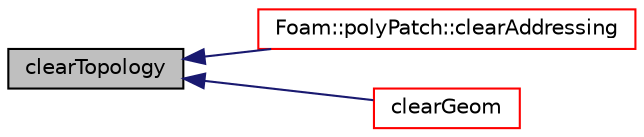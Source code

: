 digraph "clearTopology"
{
  bgcolor="transparent";
  edge [fontname="Helvetica",fontsize="10",labelfontname="Helvetica",labelfontsize="10"];
  node [fontname="Helvetica",fontsize="10",shape=record];
  rankdir="LR";
  Node1 [label="clearTopology",height=0.2,width=0.4,color="black", fillcolor="grey75", style="filled", fontcolor="black"];
  Node1 -> Node2 [dir="back",color="midnightblue",fontsize="10",style="solid",fontname="Helvetica"];
  Node2 [label="Foam::polyPatch::clearAddressing",height=0.2,width=0.4,color="red",URL="$a01979.html#aac1ee7169044dccb262b78097d6ab1a8",tooltip="Clear addressing. "];
  Node1 -> Node3 [dir="back",color="midnightblue",fontsize="10",style="solid",fontname="Helvetica"];
  Node3 [label="clearGeom",height=0.2,width=0.4,color="red",URL="$a02023.html#a499a7f858dc495c47b618e168fec6372"];
}
